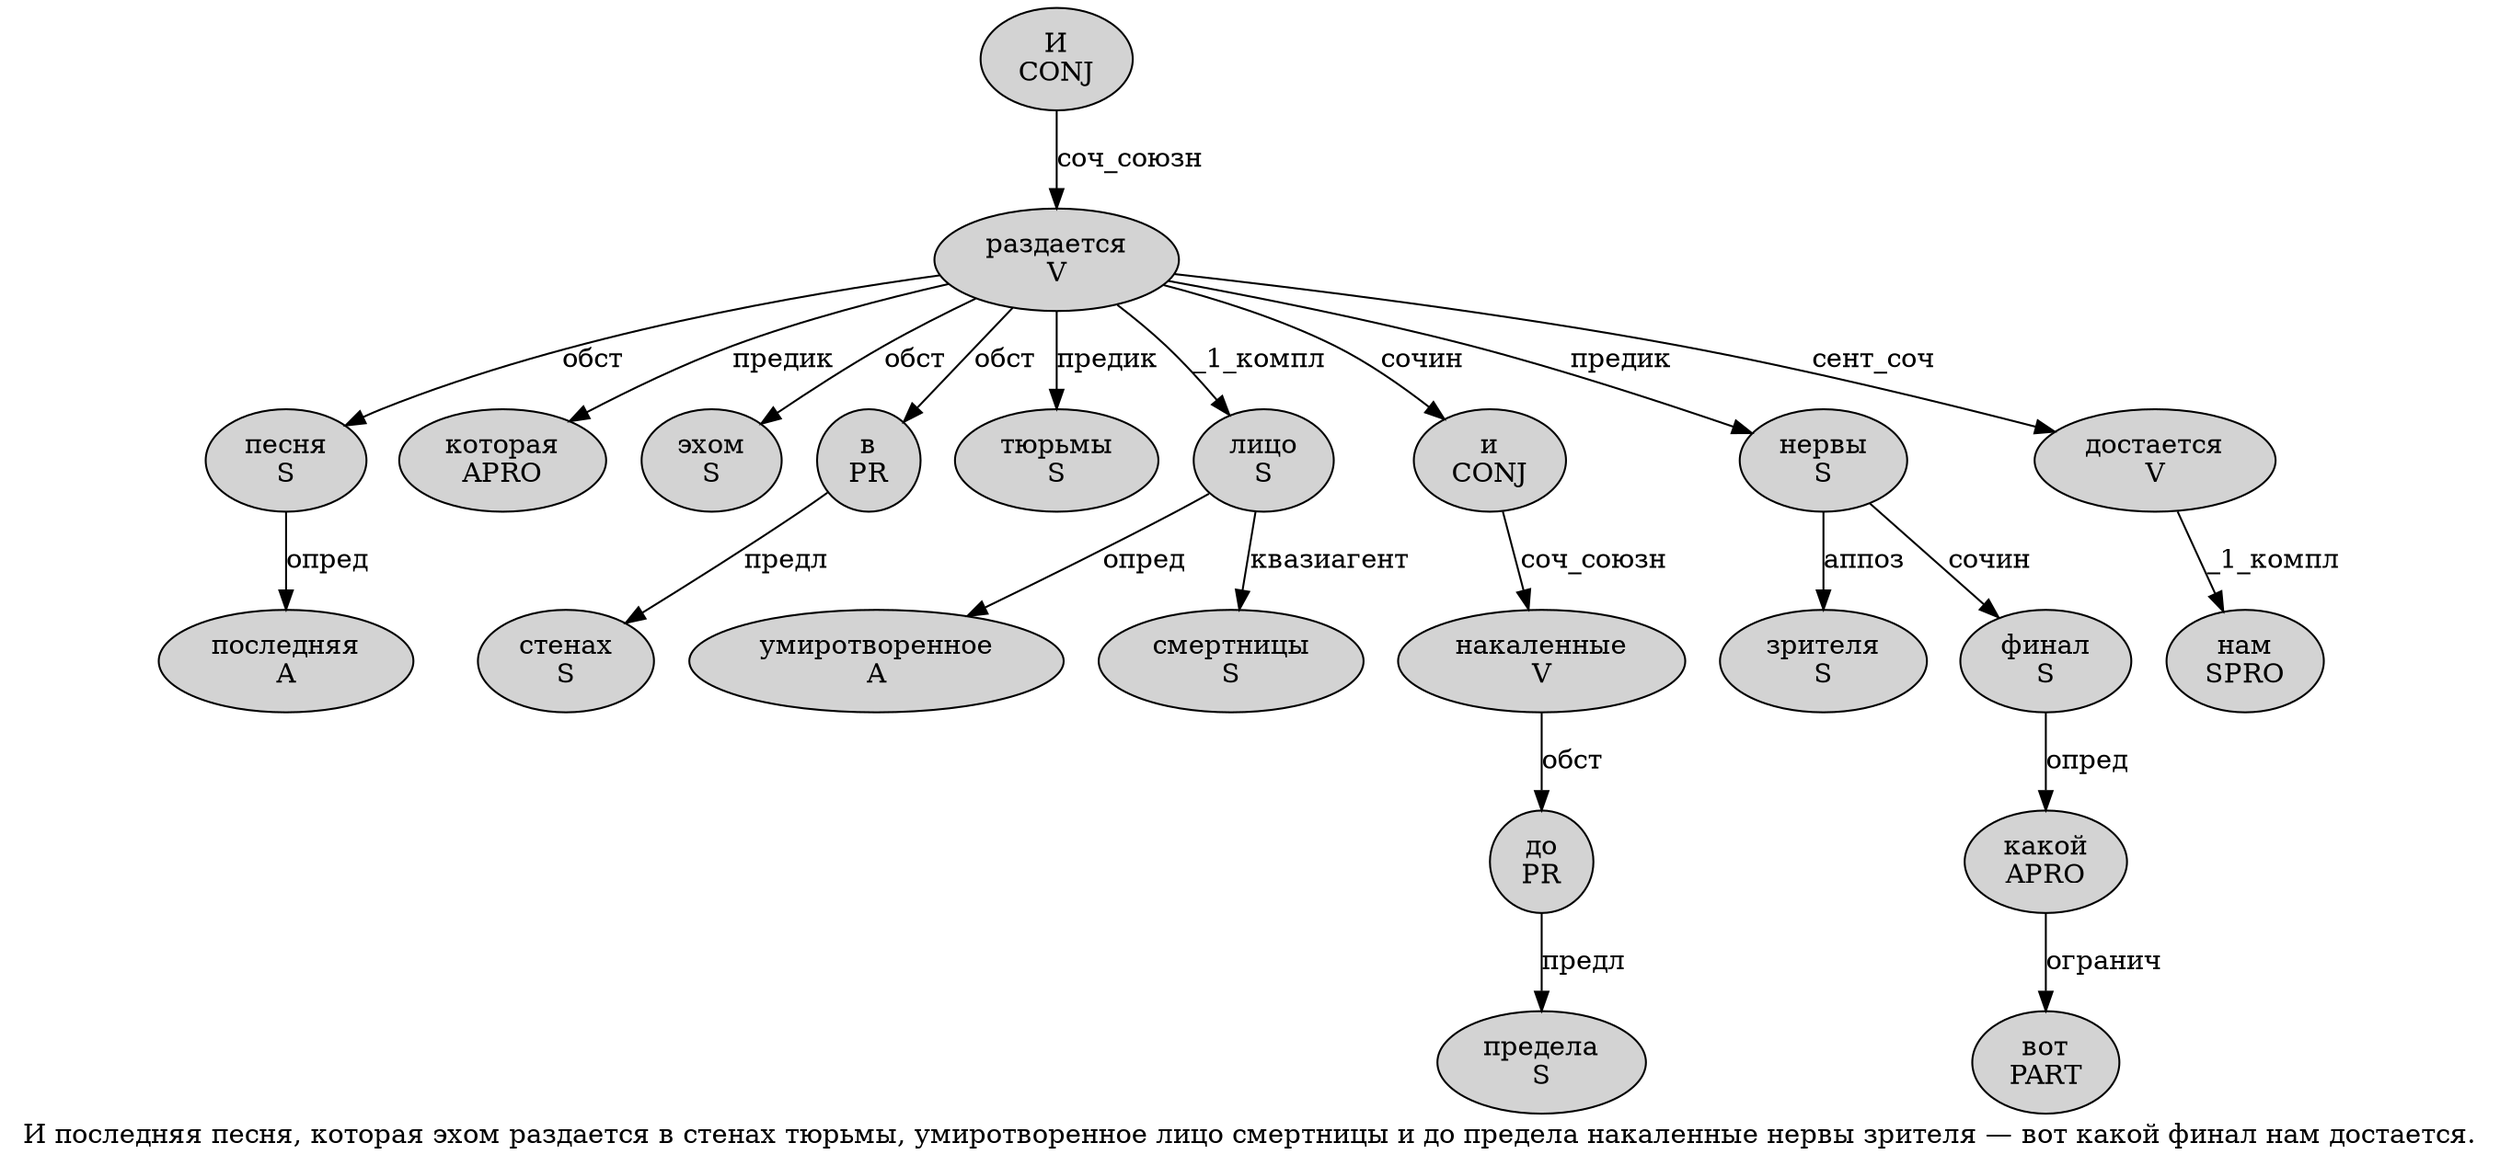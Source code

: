 digraph SENTENCE_1898 {
	graph [label="И последняя песня, которая эхом раздается в стенах тюрьмы, умиротворенное лицо смертницы и до предела накаленные нервы зрителя — вот какой финал нам достается."]
	node [style=filled]
		0 [label="И
CONJ" color="" fillcolor=lightgray penwidth=1 shape=ellipse]
		1 [label="последняя
A" color="" fillcolor=lightgray penwidth=1 shape=ellipse]
		2 [label="песня
S" color="" fillcolor=lightgray penwidth=1 shape=ellipse]
		4 [label="которая
APRO" color="" fillcolor=lightgray penwidth=1 shape=ellipse]
		5 [label="эхом
S" color="" fillcolor=lightgray penwidth=1 shape=ellipse]
		6 [label="раздается
V" color="" fillcolor=lightgray penwidth=1 shape=ellipse]
		7 [label="в
PR" color="" fillcolor=lightgray penwidth=1 shape=ellipse]
		8 [label="стенах
S" color="" fillcolor=lightgray penwidth=1 shape=ellipse]
		9 [label="тюрьмы
S" color="" fillcolor=lightgray penwidth=1 shape=ellipse]
		11 [label="умиротворенное
A" color="" fillcolor=lightgray penwidth=1 shape=ellipse]
		12 [label="лицо
S" color="" fillcolor=lightgray penwidth=1 shape=ellipse]
		13 [label="смертницы
S" color="" fillcolor=lightgray penwidth=1 shape=ellipse]
		14 [label="и
CONJ" color="" fillcolor=lightgray penwidth=1 shape=ellipse]
		15 [label="до
PR" color="" fillcolor=lightgray penwidth=1 shape=ellipse]
		16 [label="предела
S" color="" fillcolor=lightgray penwidth=1 shape=ellipse]
		17 [label="накаленные
V" color="" fillcolor=lightgray penwidth=1 shape=ellipse]
		18 [label="нервы
S" color="" fillcolor=lightgray penwidth=1 shape=ellipse]
		19 [label="зрителя
S" color="" fillcolor=lightgray penwidth=1 shape=ellipse]
		21 [label="вот
PART" color="" fillcolor=lightgray penwidth=1 shape=ellipse]
		22 [label="какой
APRO" color="" fillcolor=lightgray penwidth=1 shape=ellipse]
		23 [label="финал
S" color="" fillcolor=lightgray penwidth=1 shape=ellipse]
		24 [label="нам
SPRO" color="" fillcolor=lightgray penwidth=1 shape=ellipse]
		25 [label="достается
V" color="" fillcolor=lightgray penwidth=1 shape=ellipse]
			12 -> 11 [label="опред"]
			12 -> 13 [label="квазиагент"]
			0 -> 6 [label="соч_союзн"]
			23 -> 22 [label="опред"]
			2 -> 1 [label="опред"]
			7 -> 8 [label="предл"]
			6 -> 2 [label="обст"]
			6 -> 4 [label="предик"]
			6 -> 5 [label="обст"]
			6 -> 7 [label="обст"]
			6 -> 9 [label="предик"]
			6 -> 12 [label="_1_компл"]
			6 -> 14 [label="сочин"]
			6 -> 18 [label="предик"]
			6 -> 25 [label="сент_соч"]
			15 -> 16 [label="предл"]
			25 -> 24 [label="_1_компл"]
			14 -> 17 [label="соч_союзн"]
			18 -> 19 [label="аппоз"]
			18 -> 23 [label="сочин"]
			17 -> 15 [label="обст"]
			22 -> 21 [label="огранич"]
}